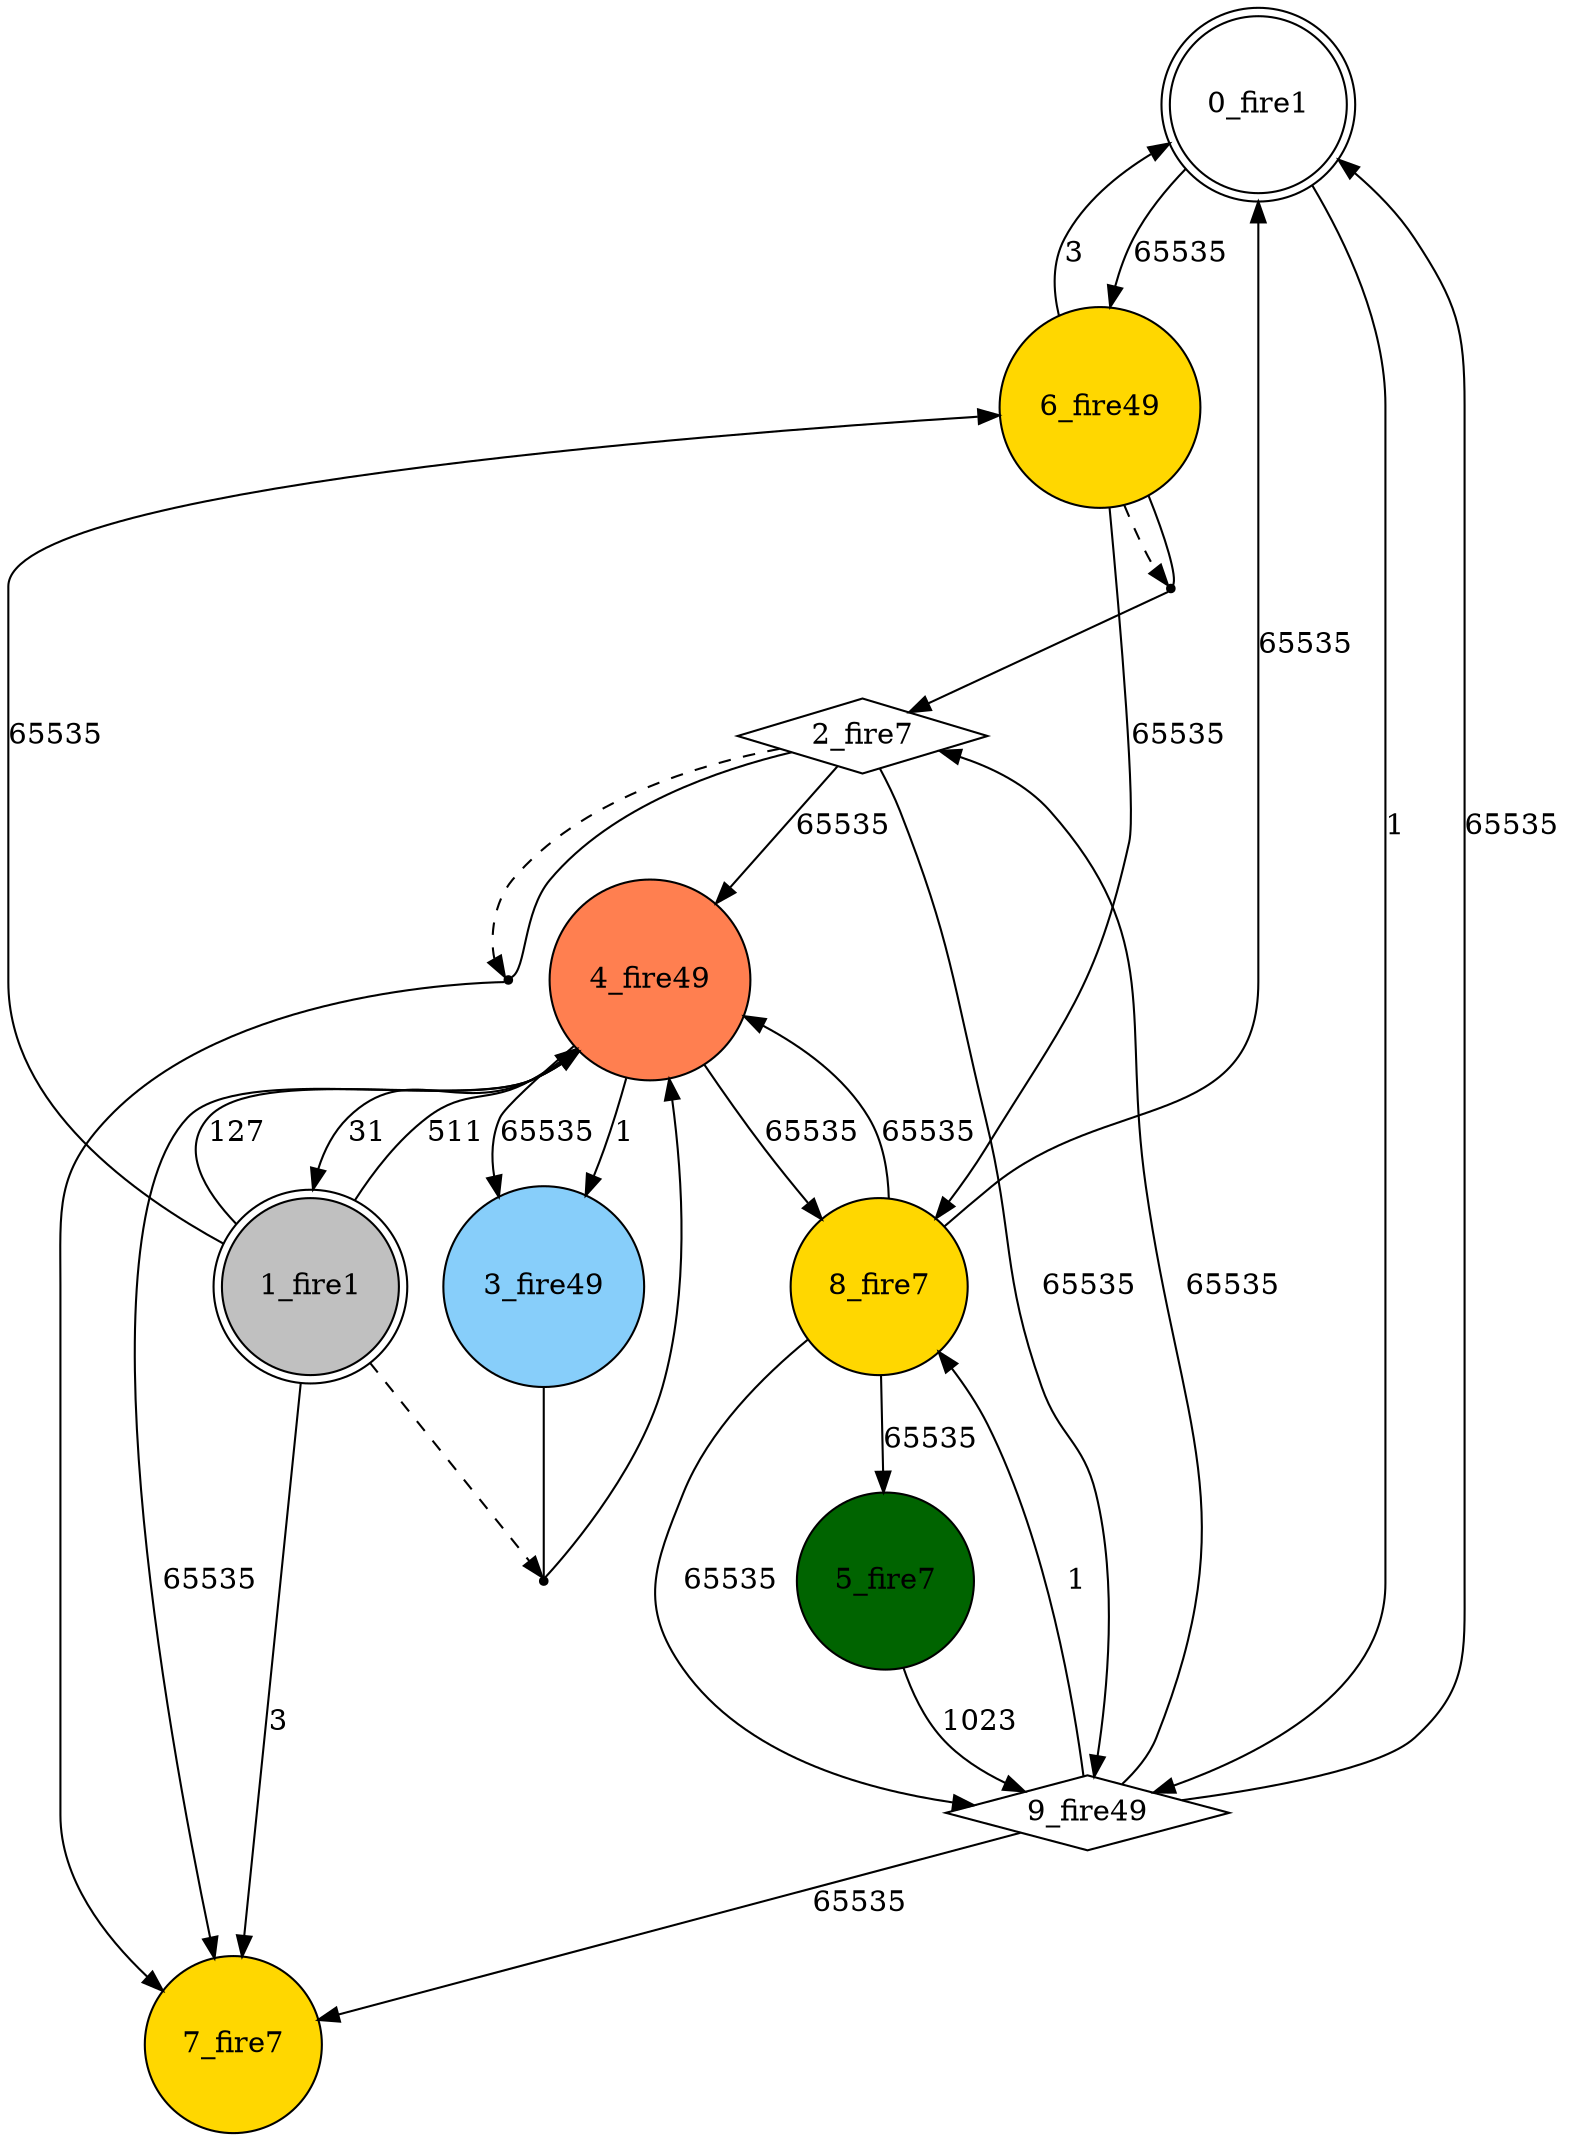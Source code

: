 digraph G {
 node[shape = circle]
0 [label="0_fire1",shape=doublecircle]
1 [label="1_fire1",shape=doublecircle, style=filled, fillcolor=gray]
2 [label="2_fire7",shape=diamond]
3 [label="3_fire49",style=filled, fillcolor=lightskyblue]
4 [label="4_fire49",style=filled, fillcolor=coral]
5 [label="5_fire7",style=filled, fillcolor=darkgreen]
6 [label="6_fire49",style=filled, fillcolor=gold]
7 [label="7_fire7",style=filled, fillcolor=gold]
8 [label="8_fire7",style=filled, fillcolor=gold]
9 [label="9_fire49",shape=diamond]
10 [shape=point, label=""]
1 -> 10 [style=dashed] 
3 -> 10 [dir=none]
10 -> 4 
4 -> 7 [label="65535"]
8 -> 5 [label="65535"]
1 -> 6 [label="65535"]
1 -> 4 [label="511"]
5 -> 9 [label="1023"]
9 -> 8 [label="1"]
9 -> 2 [label="65535"]
9 -> 0 [label="65535"]
4 -> 3 [label="1"]
1 -> 4 [label="127"]
11 [shape=point, label=""]
2 -> 11 [style=dashed] 
2 -> 11 [dir=none]
11 -> 7 
6 -> 0 [label="3"]
4 -> 1 [label="31"]
4 -> 3 [label="65535"]
2 -> 4 [label="65535"]
2 -> 9 [label="65535"]
8 -> 0 [label="65535"]
8 -> 9 [label="65535"]
0 -> 6 [label="65535"]
6 -> 8 [label="65535"]
12 [shape=point, label=""]
6 -> 12 [style=dashed] 
6 -> 12 [dir=none]
12 -> 2 
9 -> 7 [label="65535"]
8 -> 4 [label="65535"]
0 -> 9 [label="1"]
4 -> 8 [label="65535"]
1 -> 7 [label="3"]
}
